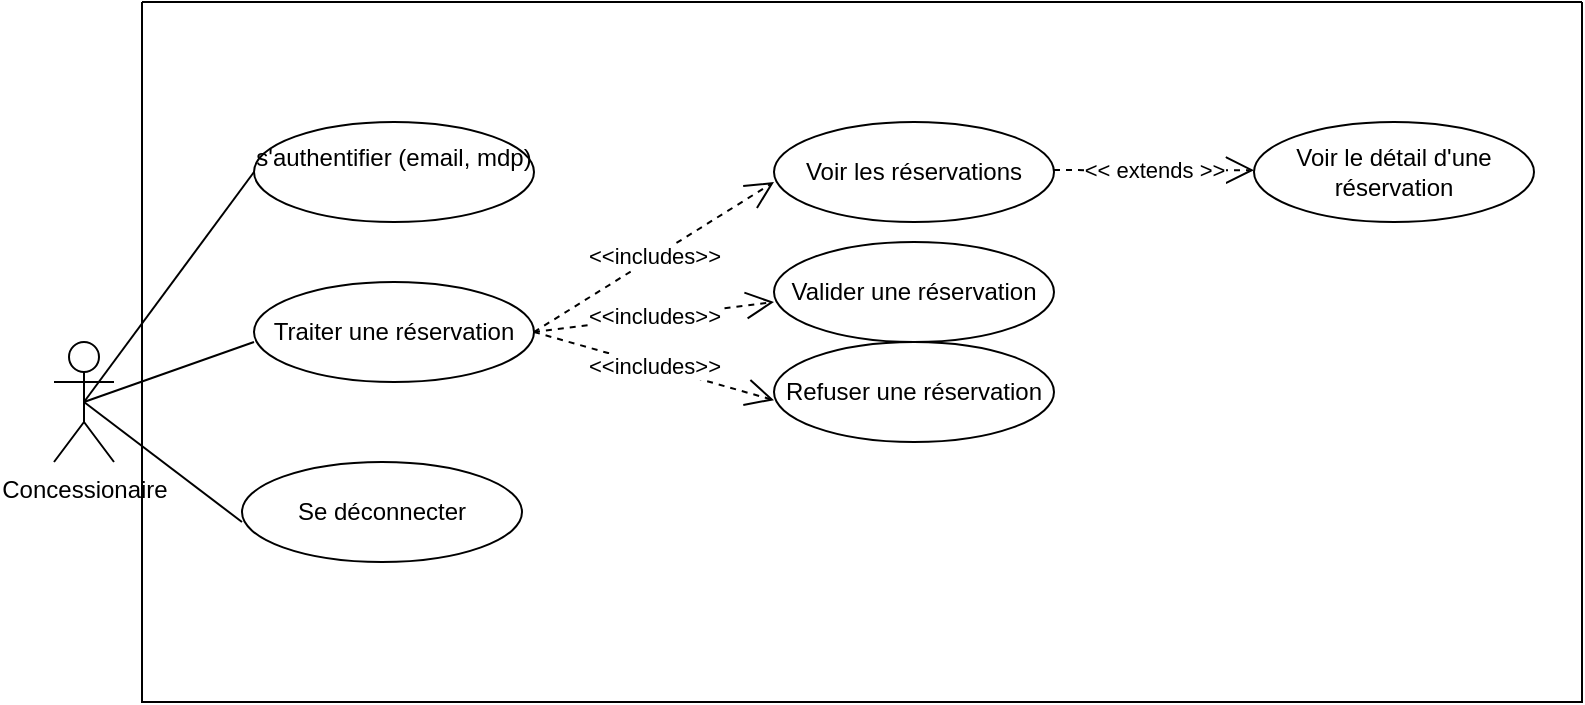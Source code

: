 <mxfile version="24.0.0" type="github">
  <diagram name="Page-1" id="JrUIfgVRSp0UM8ETx353">
    <mxGraphModel dx="1658" dy="619" grid="1" gridSize="10" guides="1" tooltips="1" connect="1" arrows="1" fold="1" page="1" pageScale="1" pageWidth="827" pageHeight="1169" math="0" shadow="0">
      <root>
        <mxCell id="0" />
        <mxCell id="1" parent="0" />
        <mxCell id="n7JFr-5hj81nrRRgK0mp-4" value="&lt;div&gt;s&#39;authentifier (email, mdp)&lt;/div&gt;&lt;div&gt;&lt;br&gt;&lt;/div&gt;" style="ellipse;whiteSpace=wrap;html=1;" parent="1" vertex="1">
          <mxGeometry x="110" y="170" width="140" height="50" as="geometry" />
        </mxCell>
        <mxCell id="n7JFr-5hj81nrRRgK0mp-5" value="Voir les réservations" style="ellipse;whiteSpace=wrap;html=1;" parent="1" vertex="1">
          <mxGeometry x="370" y="170" width="140" height="50" as="geometry" />
        </mxCell>
        <mxCell id="n7JFr-5hj81nrRRgK0mp-6" value="Voir le détail d&#39;une réservation" style="ellipse;whiteSpace=wrap;html=1;" parent="1" vertex="1">
          <mxGeometry x="610" y="170" width="140" height="50" as="geometry" />
        </mxCell>
        <mxCell id="n7JFr-5hj81nrRRgK0mp-7" value="Valider une réservation" style="ellipse;whiteSpace=wrap;html=1;" parent="1" vertex="1">
          <mxGeometry x="370" y="230" width="140" height="50" as="geometry" />
        </mxCell>
        <mxCell id="n7JFr-5hj81nrRRgK0mp-8" value="Refuser une réservation" style="ellipse;whiteSpace=wrap;html=1;" parent="1" vertex="1">
          <mxGeometry x="370" y="280" width="140" height="50" as="geometry" />
        </mxCell>
        <mxCell id="n7JFr-5hj81nrRRgK0mp-9" value="Traiter une réservation" style="ellipse;whiteSpace=wrap;html=1;" parent="1" vertex="1">
          <mxGeometry x="110" y="250" width="140" height="50" as="geometry" />
        </mxCell>
        <mxCell id="n7JFr-5hj81nrRRgK0mp-14" value="&lt;div&gt;Concessionaire&lt;/div&gt;&lt;div&gt;&lt;br&gt;&lt;/div&gt;" style="shape=umlActor;verticalLabelPosition=bottom;verticalAlign=top;html=1;" parent="1" vertex="1">
          <mxGeometry x="10" y="280" width="30" height="60" as="geometry" />
        </mxCell>
        <mxCell id="n7JFr-5hj81nrRRgK0mp-15" value="&amp;lt;&amp;lt;includes&amp;gt;&amp;gt;" style="endArrow=open;endSize=12;dashed=1;html=1;rounded=0;exitX=1;exitY=0.5;exitDx=0;exitDy=0;" parent="1" source="n7JFr-5hj81nrRRgK0mp-9" edge="1">
          <mxGeometry width="160" relative="1" as="geometry">
            <mxPoint x="210" y="200" as="sourcePoint" />
            <mxPoint x="370" y="200" as="targetPoint" />
          </mxGeometry>
        </mxCell>
        <mxCell id="n7JFr-5hj81nrRRgK0mp-18" value="&amp;lt;&amp;lt;includes&amp;gt;&amp;gt;" style="endArrow=open;endSize=12;dashed=1;html=1;rounded=0;exitX=1;exitY=0.5;exitDx=0;exitDy=0;" parent="1" source="n7JFr-5hj81nrRRgK0mp-9" edge="1">
          <mxGeometry width="160" relative="1" as="geometry">
            <mxPoint x="210" y="260" as="sourcePoint" />
            <mxPoint x="370" y="260" as="targetPoint" />
            <mxPoint as="offset" />
          </mxGeometry>
        </mxCell>
        <mxCell id="n7JFr-5hj81nrRRgK0mp-19" value="&amp;lt;&amp;lt;includes&amp;gt;&amp;gt;" style="endArrow=open;endSize=12;dashed=1;html=1;rounded=0;exitX=1;exitY=0.5;exitDx=0;exitDy=0;" parent="1" source="n7JFr-5hj81nrRRgK0mp-9" edge="1">
          <mxGeometry width="160" relative="1" as="geometry">
            <mxPoint x="210" y="309.09" as="sourcePoint" />
            <mxPoint x="370" y="309.09" as="targetPoint" />
          </mxGeometry>
        </mxCell>
        <mxCell id="n7JFr-5hj81nrRRgK0mp-22" value="&amp;lt;&amp;lt; extends &amp;gt;&amp;gt;" style="endArrow=open;endSize=12;dashed=1;html=1;rounded=0;" parent="1" edge="1">
          <mxGeometry width="160" relative="1" as="geometry">
            <mxPoint x="510" y="194" as="sourcePoint" />
            <mxPoint x="610" y="194.09" as="targetPoint" />
            <Array as="points">
              <mxPoint x="530" y="194.09" />
            </Array>
          </mxGeometry>
        </mxCell>
        <mxCell id="n7JFr-5hj81nrRRgK0mp-24" value="" style="endArrow=none;html=1;rounded=0;exitX=0.5;exitY=0.5;exitDx=0;exitDy=0;exitPerimeter=0;entryX=0;entryY=0.5;entryDx=0;entryDy=0;" parent="1" source="n7JFr-5hj81nrRRgK0mp-14" target="n7JFr-5hj81nrRRgK0mp-4" edge="1">
          <mxGeometry width="50" height="50" relative="1" as="geometry">
            <mxPoint x="90" y="260" as="sourcePoint" />
            <mxPoint x="140" y="210" as="targetPoint" />
          </mxGeometry>
        </mxCell>
        <mxCell id="n7JFr-5hj81nrRRgK0mp-25" value="" style="endArrow=none;html=1;rounded=0;exitX=0.5;exitY=0.5;exitDx=0;exitDy=0;exitPerimeter=0;" parent="1" source="n7JFr-5hj81nrRRgK0mp-14" edge="1">
          <mxGeometry width="50" height="50" relative="1" as="geometry">
            <mxPoint x="60" y="330" as="sourcePoint" />
            <mxPoint x="110" y="280" as="targetPoint" />
          </mxGeometry>
        </mxCell>
        <mxCell id="n7JFr-5hj81nrRRgK0mp-35" value="" style="swimlane;startSize=0;" parent="1" vertex="1">
          <mxGeometry x="54" y="110" width="720" height="350" as="geometry" />
        </mxCell>
        <mxCell id="n7JFr-5hj81nrRRgK0mp-38" value="Se déconnecter" style="ellipse;whiteSpace=wrap;html=1;" parent="n7JFr-5hj81nrRRgK0mp-35" vertex="1">
          <mxGeometry x="50" y="230" width="140" height="50" as="geometry" />
        </mxCell>
        <mxCell id="n7JFr-5hj81nrRRgK0mp-39" value="" style="endArrow=none;html=1;rounded=0;exitX=0.5;exitY=0.5;exitDx=0;exitDy=0;exitPerimeter=0;" parent="n7JFr-5hj81nrRRgK0mp-35" source="n7JFr-5hj81nrRRgK0mp-14" edge="1">
          <mxGeometry width="50" height="50" relative="1" as="geometry">
            <mxPoint y="310" as="sourcePoint" />
            <mxPoint x="50" y="260" as="targetPoint" />
          </mxGeometry>
        </mxCell>
      </root>
    </mxGraphModel>
  </diagram>
</mxfile>
